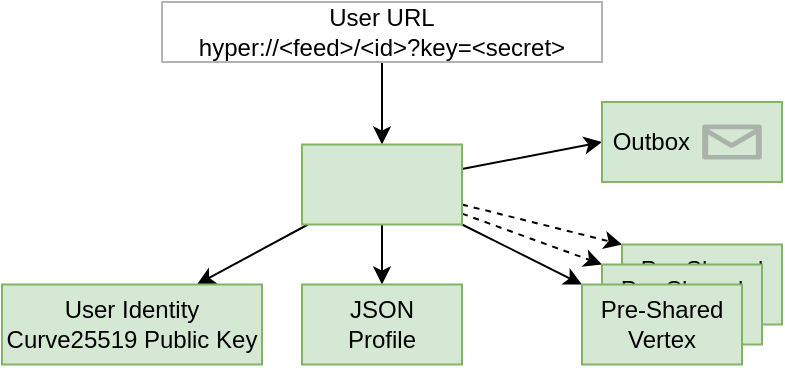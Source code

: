 <mxfile version="14.1.8" type="device"><diagram id="Ml0aSGA6D6-Fc0Lr5bi-" name="Seite-1"><mxGraphModel dx="750" dy="668" grid="1" gridSize="10" guides="1" tooltips="1" connect="1" arrows="1" fold="1" page="1" pageScale="1" pageWidth="827" pageHeight="1169" math="0" shadow="0"><root><mxCell id="0"/><mxCell id="1" parent="0"/><mxCell id="NZexxnYV--4dvyT9QHri-2" style="edgeStyle=orthogonalEdgeStyle;rounded=0;orthogonalLoop=1;jettySize=auto;html=1;entryX=0.5;entryY=0;entryDx=0;entryDy=0;" edge="1" parent="1" source="rFLHvhsfMd9szPDXzuUG-3" target="rFLHvhsfMd9szPDXzuUG-11"><mxGeometry relative="1" as="geometry"/></mxCell><mxCell id="rFLHvhsfMd9szPDXzuUG-3" value="User URL&lt;br&gt;hyper://&amp;lt;feed&amp;gt;/&amp;lt;id&amp;gt;?key=&amp;lt;secret&amp;gt;" style="text;html=1;fillColor=none;align=center;verticalAlign=middle;whiteSpace=wrap;rounded=0;strokeColor=#B3B3B3;" parent="1" vertex="1"><mxGeometry x="340" y="200" width="220" height="30" as="geometry"/></mxCell><mxCell id="rFLHvhsfMd9szPDXzuUG-15" style="edgeStyle=none;rounded=0;orthogonalLoop=1;jettySize=auto;html=1;entryX=0.75;entryY=0;entryDx=0;entryDy=0;" parent="1" source="rFLHvhsfMd9szPDXzuUG-11" target="rFLHvhsfMd9szPDXzuUG-14" edge="1"><mxGeometry relative="1" as="geometry"/></mxCell><mxCell id="rFLHvhsfMd9szPDXzuUG-17" style="edgeStyle=none;rounded=0;orthogonalLoop=1;jettySize=auto;html=1;entryX=0.5;entryY=0;entryDx=0;entryDy=0;exitX=0.5;exitY=1;exitDx=0;exitDy=0;" parent="1" source="rFLHvhsfMd9szPDXzuUG-11" target="rFLHvhsfMd9szPDXzuUG-16" edge="1"><mxGeometry relative="1" as="geometry"/></mxCell><mxCell id="rFLHvhsfMd9szPDXzuUG-22" style="edgeStyle=none;rounded=0;orthogonalLoop=1;jettySize=auto;html=1;entryX=0;entryY=0;entryDx=0;entryDy=0;" parent="1" source="rFLHvhsfMd9szPDXzuUG-11" target="rFLHvhsfMd9szPDXzuUG-21" edge="1"><mxGeometry relative="1" as="geometry"/></mxCell><mxCell id="rFLHvhsfMd9szPDXzuUG-23" style="edgeStyle=none;rounded=0;orthogonalLoop=1;jettySize=auto;html=1;dashed=1;entryX=0;entryY=0;entryDx=0;entryDy=0;" parent="1" source="rFLHvhsfMd9szPDXzuUG-11" target="rFLHvhsfMd9szPDXzuUG-25" edge="1"><mxGeometry relative="1" as="geometry"><mxPoint x="550" y="331.25" as="targetPoint"/></mxGeometry></mxCell><mxCell id="rFLHvhsfMd9szPDXzuUG-24" style="edgeStyle=none;rounded=0;orthogonalLoop=1;jettySize=auto;html=1;dashed=1;entryX=0;entryY=0;entryDx=0;entryDy=0;" parent="1" source="rFLHvhsfMd9szPDXzuUG-11" target="rFLHvhsfMd9szPDXzuUG-26" edge="1"><mxGeometry relative="1" as="geometry"><mxPoint x="570" y="321.25" as="targetPoint"/></mxGeometry></mxCell><mxCell id="rFLHvhsfMd9szPDXzuUG-40" style="edgeStyle=none;rounded=0;orthogonalLoop=1;jettySize=auto;html=1;entryX=0;entryY=0.5;entryDx=0;entryDy=0;" parent="1" source="rFLHvhsfMd9szPDXzuUG-11" target="rFLHvhsfMd9szPDXzuUG-38" edge="1"><mxGeometry relative="1" as="geometry"/></mxCell><mxCell id="rFLHvhsfMd9szPDXzuUG-11" value="" style="rounded=0;whiteSpace=wrap;html=1;align=left;fillColor=#d5e8d4;strokeColor=#82b366;" parent="1" vertex="1"><mxGeometry x="410" y="271.25" width="80" height="40" as="geometry"/></mxCell><mxCell id="rFLHvhsfMd9szPDXzuUG-14" value="User Identity&lt;br&gt;&lt;span&gt;Curve25519 Public Key&lt;/span&gt;" style="rounded=0;whiteSpace=wrap;html=1;fillColor=#d5e8d4;strokeColor=#82b366;" parent="1" vertex="1"><mxGeometry x="260" y="341.25" width="130" height="40" as="geometry"/></mxCell><mxCell id="rFLHvhsfMd9szPDXzuUG-16" value="JSON&lt;br&gt;Profile" style="rounded=0;whiteSpace=wrap;html=1;fillColor=#d5e8d4;strokeColor=#82b366;" parent="1" vertex="1"><mxGeometry x="410" y="341.25" width="80" height="40" as="geometry"/></mxCell><mxCell id="rFLHvhsfMd9szPDXzuUG-26" value="Pre-Shared&lt;br&gt;Vertex" style="rounded=0;whiteSpace=wrap;html=1;fillColor=#d5e8d4;strokeColor=#82b366;" parent="1" vertex="1"><mxGeometry x="570" y="321.25" width="80" height="40" as="geometry"/></mxCell><mxCell id="rFLHvhsfMd9szPDXzuUG-25" value="Pre-Shared&lt;br&gt;Vertex" style="rounded=0;whiteSpace=wrap;html=1;fillColor=#d5e8d4;strokeColor=#82b366;" parent="1" vertex="1"><mxGeometry x="560" y="331.25" width="80" height="40" as="geometry"/></mxCell><mxCell id="rFLHvhsfMd9szPDXzuUG-21" value="Pre-Shared&lt;br&gt;Vertex" style="rounded=0;whiteSpace=wrap;html=1;fillColor=#d5e8d4;strokeColor=#82b366;" parent="1" vertex="1"><mxGeometry x="550" y="341.25" width="80" height="40" as="geometry"/></mxCell><mxCell id="rFLHvhsfMd9szPDXzuUG-38" value="&amp;nbsp;Outbox" style="rounded=0;whiteSpace=wrap;html=1;align=left;fillColor=#d5e8d4;strokeColor=#82b366;" parent="1" vertex="1"><mxGeometry x="560" y="250" width="90" height="40" as="geometry"/></mxCell><mxCell id="rFLHvhsfMd9szPDXzuUG-39" value="" style="verticalLabelPosition=bottom;html=1;verticalAlign=top;align=center;strokeColor=none;shape=mxgraph.azure.message;pointerEvents=1;fillColor=#808080;" parent="1" vertex="1"><mxGeometry x="610" y="261.25" width="30" height="17.5" as="geometry"/></mxCell></root></mxGraphModel></diagram></mxfile>